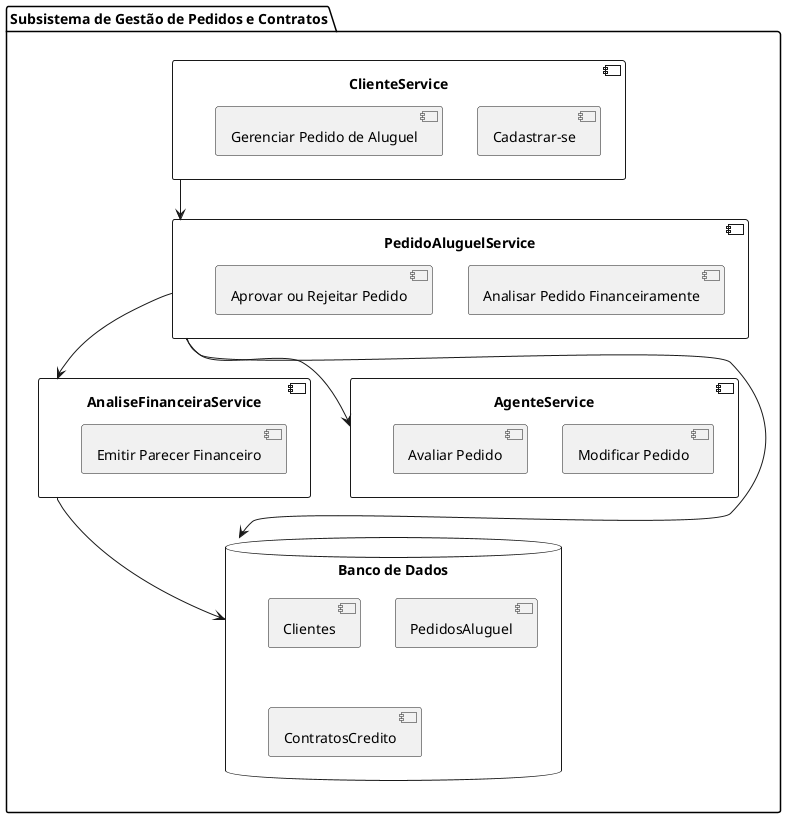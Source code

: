 @startuml
package "Subsistema de Gestão de Pedidos e Contratos" {
    
    [ClienteService] --> [PedidoAluguelService]
    
    [PedidoAluguelService] --> [AnaliseFinanceiraService]
    [PedidoAluguelService] --> [AgenteService]
    
    [AnaliseFinanceiraService] --> [Banco de Dados]
    [PedidoAluguelService] --> [Banco de Dados]
    
    component ClienteService {
        [Cadastrar-se]
        [Gerenciar Pedido de Aluguel]
    }
    
    component PedidoAluguelService {
        [Analisar Pedido Financeiramente]
        [Aprovar ou Rejeitar Pedido]
    }
    
    component AgenteService {
        [Modificar Pedido]
        [Avaliar Pedido]
    }
    
    component AnaliseFinanceiraService {
        [Emitir Parecer Financeiro]
    }
    
    database "Banco de Dados" {
        [Clientes]
        [PedidosAluguel]
        [ContratosCredito]
    }
    
}
@enduml
